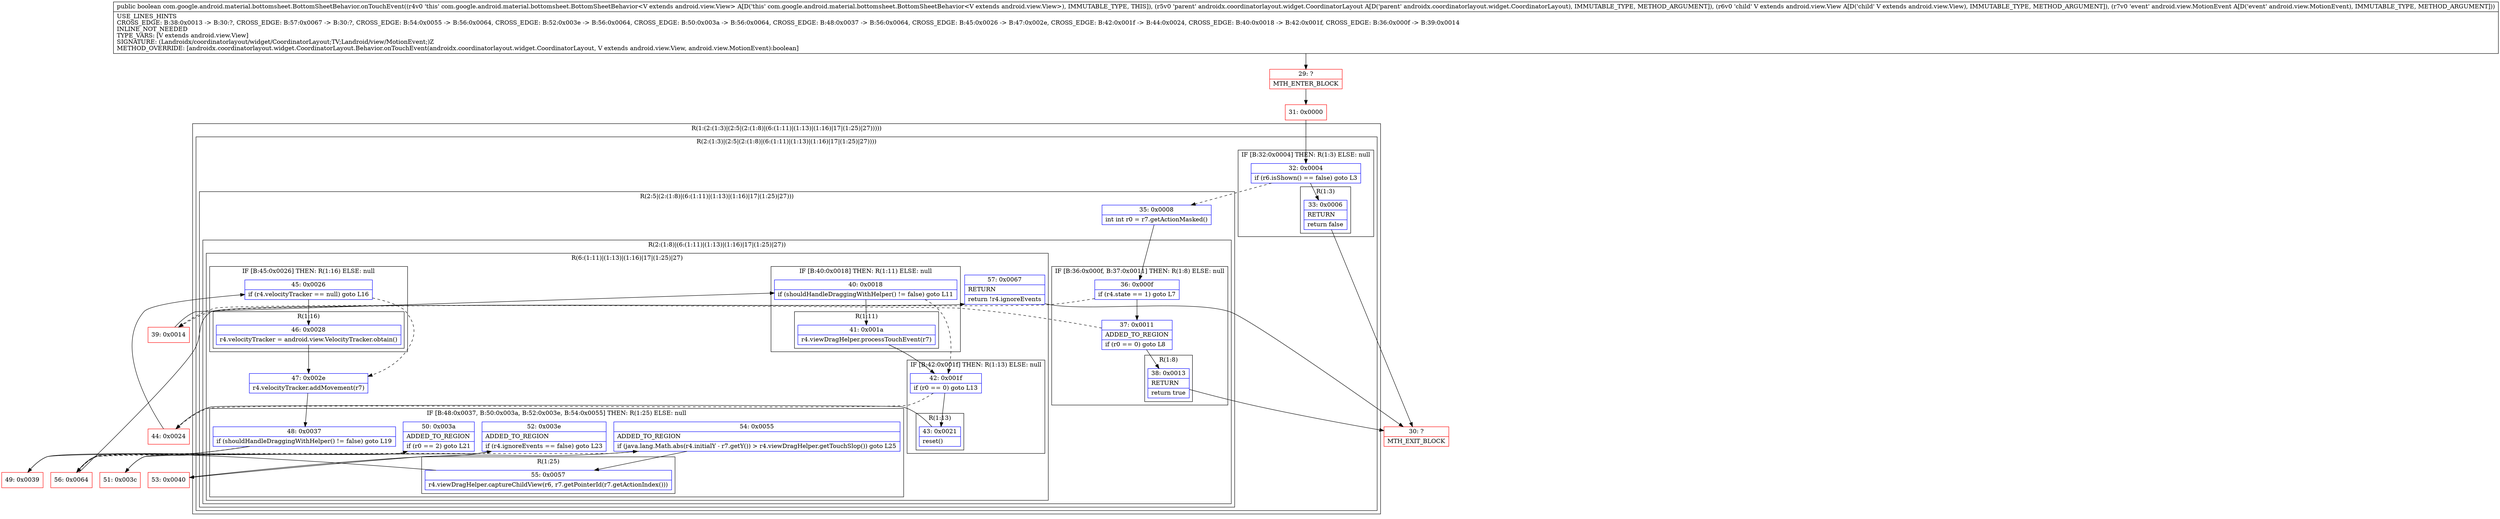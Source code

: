 digraph "CFG forcom.google.android.material.bottomsheet.BottomSheetBehavior.onTouchEvent(Landroidx\/coordinatorlayout\/widget\/CoordinatorLayout;Landroid\/view\/View;Landroid\/view\/MotionEvent;)Z" {
subgraph cluster_Region_1890339935 {
label = "R(1:(2:(1:3)|(2:5|(2:(1:8)|(6:(1:11)|(1:13)|(1:16)|17|(1:25)|27)))))";
node [shape=record,color=blue];
subgraph cluster_Region_137054935 {
label = "R(2:(1:3)|(2:5|(2:(1:8)|(6:(1:11)|(1:13)|(1:16)|17|(1:25)|27))))";
node [shape=record,color=blue];
subgraph cluster_IfRegion_2055879186 {
label = "IF [B:32:0x0004] THEN: R(1:3) ELSE: null";
node [shape=record,color=blue];
Node_32 [shape=record,label="{32\:\ 0x0004|if (r6.isShown() == false) goto L3\l}"];
subgraph cluster_Region_1287073251 {
label = "R(1:3)";
node [shape=record,color=blue];
Node_33 [shape=record,label="{33\:\ 0x0006|RETURN\l|return false\l}"];
}
}
subgraph cluster_Region_1428174353 {
label = "R(2:5|(2:(1:8)|(6:(1:11)|(1:13)|(1:16)|17|(1:25)|27)))";
node [shape=record,color=blue];
Node_35 [shape=record,label="{35\:\ 0x0008|int int r0 = r7.getActionMasked()\l}"];
subgraph cluster_Region_1592479390 {
label = "R(2:(1:8)|(6:(1:11)|(1:13)|(1:16)|17|(1:25)|27))";
node [shape=record,color=blue];
subgraph cluster_IfRegion_1500248903 {
label = "IF [B:36:0x000f, B:37:0x0011] THEN: R(1:8) ELSE: null";
node [shape=record,color=blue];
Node_36 [shape=record,label="{36\:\ 0x000f|if (r4.state == 1) goto L7\l}"];
Node_37 [shape=record,label="{37\:\ 0x0011|ADDED_TO_REGION\l|if (r0 == 0) goto L8\l}"];
subgraph cluster_Region_205834854 {
label = "R(1:8)";
node [shape=record,color=blue];
Node_38 [shape=record,label="{38\:\ 0x0013|RETURN\l|return true\l}"];
}
}
subgraph cluster_Region_666184534 {
label = "R(6:(1:11)|(1:13)|(1:16)|17|(1:25)|27)";
node [shape=record,color=blue];
subgraph cluster_IfRegion_1377354358 {
label = "IF [B:40:0x0018] THEN: R(1:11) ELSE: null";
node [shape=record,color=blue];
Node_40 [shape=record,label="{40\:\ 0x0018|if (shouldHandleDraggingWithHelper() != false) goto L11\l}"];
subgraph cluster_Region_1451485461 {
label = "R(1:11)";
node [shape=record,color=blue];
Node_41 [shape=record,label="{41\:\ 0x001a|r4.viewDragHelper.processTouchEvent(r7)\l}"];
}
}
subgraph cluster_IfRegion_1265964561 {
label = "IF [B:42:0x001f] THEN: R(1:13) ELSE: null";
node [shape=record,color=blue];
Node_42 [shape=record,label="{42\:\ 0x001f|if (r0 == 0) goto L13\l}"];
subgraph cluster_Region_2084441689 {
label = "R(1:13)";
node [shape=record,color=blue];
Node_43 [shape=record,label="{43\:\ 0x0021|reset()\l}"];
}
}
subgraph cluster_IfRegion_1918854419 {
label = "IF [B:45:0x0026] THEN: R(1:16) ELSE: null";
node [shape=record,color=blue];
Node_45 [shape=record,label="{45\:\ 0x0026|if (r4.velocityTracker == null) goto L16\l}"];
subgraph cluster_Region_1723863644 {
label = "R(1:16)";
node [shape=record,color=blue];
Node_46 [shape=record,label="{46\:\ 0x0028|r4.velocityTracker = android.view.VelocityTracker.obtain()\l}"];
}
}
Node_47 [shape=record,label="{47\:\ 0x002e|r4.velocityTracker.addMovement(r7)\l}"];
subgraph cluster_IfRegion_1668079326 {
label = "IF [B:48:0x0037, B:50:0x003a, B:52:0x003e, B:54:0x0055] THEN: R(1:25) ELSE: null";
node [shape=record,color=blue];
Node_48 [shape=record,label="{48\:\ 0x0037|if (shouldHandleDraggingWithHelper() != false) goto L19\l}"];
Node_50 [shape=record,label="{50\:\ 0x003a|ADDED_TO_REGION\l|if (r0 == 2) goto L21\l}"];
Node_52 [shape=record,label="{52\:\ 0x003e|ADDED_TO_REGION\l|if (r4.ignoreEvents == false) goto L23\l}"];
Node_54 [shape=record,label="{54\:\ 0x0055|ADDED_TO_REGION\l|if (java.lang.Math.abs(r4.initialY \- r7.getY()) \> r4.viewDragHelper.getTouchSlop()) goto L25\l}"];
subgraph cluster_Region_792888528 {
label = "R(1:25)";
node [shape=record,color=blue];
Node_55 [shape=record,label="{55\:\ 0x0057|r4.viewDragHelper.captureChildView(r6, r7.getPointerId(r7.getActionIndex()))\l}"];
}
}
Node_57 [shape=record,label="{57\:\ 0x0067|RETURN\l|return !r4.ignoreEvents\l}"];
}
}
}
}
}
Node_29 [shape=record,color=red,label="{29\:\ ?|MTH_ENTER_BLOCK\l}"];
Node_31 [shape=record,color=red,label="{31\:\ 0x0000}"];
Node_30 [shape=record,color=red,label="{30\:\ ?|MTH_EXIT_BLOCK\l}"];
Node_39 [shape=record,color=red,label="{39\:\ 0x0014}"];
Node_44 [shape=record,color=red,label="{44\:\ 0x0024}"];
Node_49 [shape=record,color=red,label="{49\:\ 0x0039}"];
Node_51 [shape=record,color=red,label="{51\:\ 0x003c}"];
Node_53 [shape=record,color=red,label="{53\:\ 0x0040}"];
Node_56 [shape=record,color=red,label="{56\:\ 0x0064}"];
MethodNode[shape=record,label="{public boolean com.google.android.material.bottomsheet.BottomSheetBehavior.onTouchEvent((r4v0 'this' com.google.android.material.bottomsheet.BottomSheetBehavior\<V extends android.view.View\> A[D('this' com.google.android.material.bottomsheet.BottomSheetBehavior\<V extends android.view.View\>), IMMUTABLE_TYPE, THIS]), (r5v0 'parent' androidx.coordinatorlayout.widget.CoordinatorLayout A[D('parent' androidx.coordinatorlayout.widget.CoordinatorLayout), IMMUTABLE_TYPE, METHOD_ARGUMENT]), (r6v0 'child' V extends android.view.View A[D('child' V extends android.view.View), IMMUTABLE_TYPE, METHOD_ARGUMENT]), (r7v0 'event' android.view.MotionEvent A[D('event' android.view.MotionEvent), IMMUTABLE_TYPE, METHOD_ARGUMENT]))  | USE_LINES_HINTS\lCROSS_EDGE: B:38:0x0013 \-\> B:30:?, CROSS_EDGE: B:57:0x0067 \-\> B:30:?, CROSS_EDGE: B:54:0x0055 \-\> B:56:0x0064, CROSS_EDGE: B:52:0x003e \-\> B:56:0x0064, CROSS_EDGE: B:50:0x003a \-\> B:56:0x0064, CROSS_EDGE: B:48:0x0037 \-\> B:56:0x0064, CROSS_EDGE: B:45:0x0026 \-\> B:47:0x002e, CROSS_EDGE: B:42:0x001f \-\> B:44:0x0024, CROSS_EDGE: B:40:0x0018 \-\> B:42:0x001f, CROSS_EDGE: B:36:0x000f \-\> B:39:0x0014\lINLINE_NOT_NEEDED\lTYPE_VARS: [V extends android.view.View]\lSIGNATURE: (Landroidx\/coordinatorlayout\/widget\/CoordinatorLayout;TV;Landroid\/view\/MotionEvent;)Z\lMETHOD_OVERRIDE: [androidx.coordinatorlayout.widget.CoordinatorLayout.Behavior.onTouchEvent(androidx.coordinatorlayout.widget.CoordinatorLayout, V extends android.view.View, android.view.MotionEvent):boolean]\l}"];
MethodNode -> Node_29;Node_32 -> Node_33;
Node_32 -> Node_35[style=dashed];
Node_33 -> Node_30;
Node_35 -> Node_36;
Node_36 -> Node_37;
Node_36 -> Node_39[style=dashed];
Node_37 -> Node_38;
Node_37 -> Node_39[style=dashed];
Node_38 -> Node_30;
Node_40 -> Node_41;
Node_40 -> Node_42[style=dashed];
Node_41 -> Node_42;
Node_42 -> Node_43;
Node_42 -> Node_44[style=dashed];
Node_43 -> Node_44;
Node_45 -> Node_46;
Node_45 -> Node_47[style=dashed];
Node_46 -> Node_47;
Node_47 -> Node_48;
Node_48 -> Node_49;
Node_48 -> Node_56[style=dashed];
Node_50 -> Node_51;
Node_50 -> Node_56[style=dashed];
Node_52 -> Node_53;
Node_52 -> Node_56[style=dashed];
Node_54 -> Node_55;
Node_54 -> Node_56[style=dashed];
Node_55 -> Node_56;
Node_57 -> Node_30;
Node_29 -> Node_31;
Node_31 -> Node_32;
Node_39 -> Node_40;
Node_44 -> Node_45;
Node_49 -> Node_50;
Node_51 -> Node_52;
Node_53 -> Node_54;
Node_56 -> Node_57;
}

